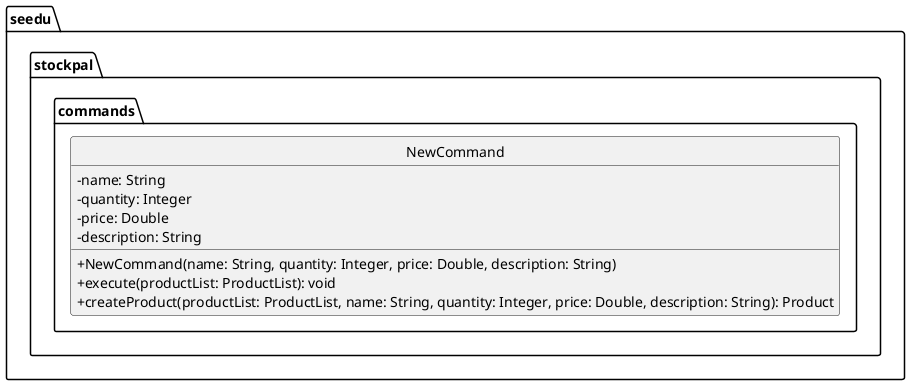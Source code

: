 @startuml

hide circles
skinparam classAttributeIconSize 0

package "seedu.stockpal.commands" {
    class NewCommand {
        - name: String
        - quantity: Integer
        - price: Double
        - description: String

        + NewCommand(name: String, quantity: Integer, price: Double, description: String)
        + execute(productList: ProductList): void
        + createProduct(productList: ProductList, name: String, quantity: Integer, price: Double, description: String): Product
    }
}

@enduml